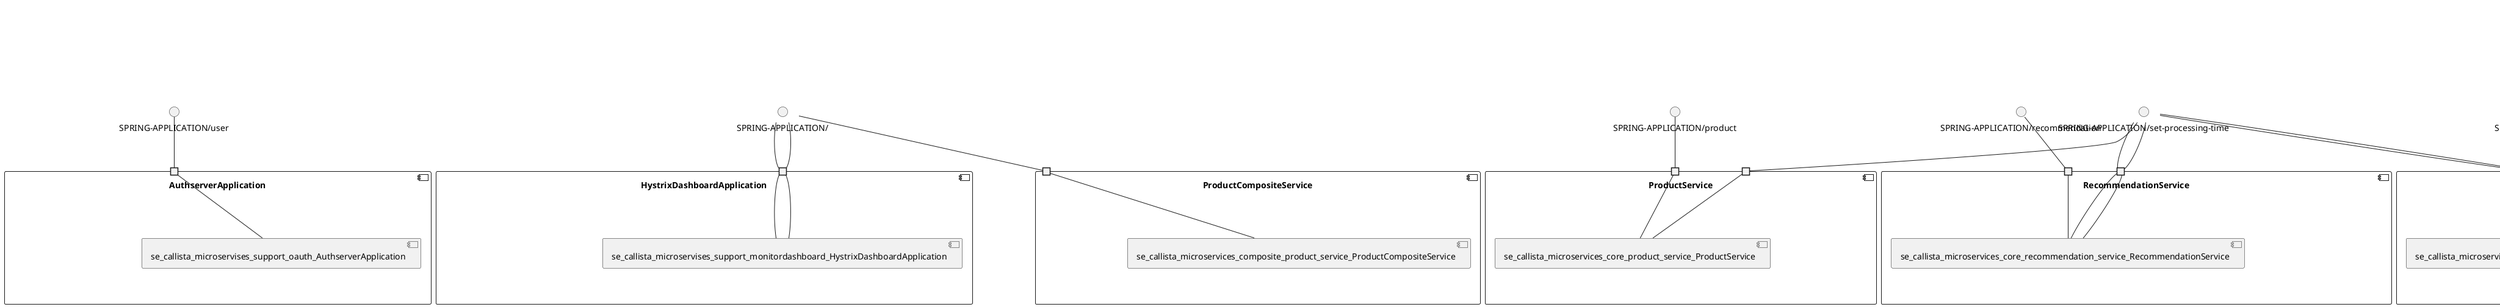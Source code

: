 @startuml
skinparam fixCircleLabelOverlapping true
skinparam componentStyle uml2
component "AuthserverApplication\n\n\n\n\n\n" {
[se_callista_microservises_support_oauth_AuthserverApplication]
portin " " as AuthserverApplication_requires_SPRING_APPLICATION_user
"AuthserverApplication_requires_SPRING_APPLICATION_user"--[se_callista_microservises_support_oauth_AuthserverApplication]
}
interface "SPRING-APPLICATION/user" as interface.SPRING_APPLICATION_user
interface.SPRING_APPLICATION_user--"AuthserverApplication_requires_SPRING_APPLICATION_user"
component "HystrixDashboardApplication\n\n\n\n\n\n" {
[se_callista_microservises_support_monitordashboard_HystrixDashboardApplication]
portin " " as HystrixDashboardApplication_requires_SPRING_APPLICATION_
portin " " as HystrixDashboardApplication_requires_SPRING_APPLICATION_
"HystrixDashboardApplication_requires_SPRING_APPLICATION_"--[se_callista_microservises_support_monitordashboard_HystrixDashboardApplication]
"HystrixDashboardApplication_requires_SPRING_APPLICATION_"--[se_callista_microservises_support_monitordashboard_HystrixDashboardApplication]
}
interface "SPRING-APPLICATION/" as interface.SPRING_APPLICATION_
interface.SPRING_APPLICATION_--"HystrixDashboardApplication_requires_SPRING_APPLICATION_"
interface "SPRING-APPLICATION/" as interface.SPRING_APPLICATION_
interface.SPRING_APPLICATION_--"HystrixDashboardApplication_requires_SPRING_APPLICATION_"
component "ProductCompositeService\n\n\n\n\n\n" {
[se_callista_microservices_composite_product_service_ProductCompositeService]
portin " " as ProductCompositeService_requires_SPRING_APPLICATION_
"ProductCompositeService_requires_SPRING_APPLICATION_"--[se_callista_microservices_composite_product_service_ProductCompositeService]
}
interface "SPRING-APPLICATION/" as interface.SPRING_APPLICATION_
interface.SPRING_APPLICATION_--"ProductCompositeService_requires_SPRING_APPLICATION_"
component "ProductService\n\n\n\n\n\n" {
[se_callista_microservices_core_product_service_ProductService]
portin " " as ProductService_requires_SPRING_APPLICATION_product
portin " " as ProductService_requires_SPRING_APPLICATION_set_processing_time
"ProductService_requires_SPRING_APPLICATION_set_processing_time"--[se_callista_microservices_core_product_service_ProductService]
"ProductService_requires_SPRING_APPLICATION_product"--[se_callista_microservices_core_product_service_ProductService]
}
interface "SPRING-APPLICATION/product" as interface.SPRING_APPLICATION_product
interface.SPRING_APPLICATION_product--"ProductService_requires_SPRING_APPLICATION_product"
interface "SPRING-APPLICATION/set-processing-time" as interface.SPRING_APPLICATION_set_processing_time
interface.SPRING_APPLICATION_set_processing_time--"ProductService_requires_SPRING_APPLICATION_set_processing_time"
component "RecommendationService\n\n\n\n\n\n" {
[se_callista_microservices_core_recommendation_service_RecommendationService]
portin " " as RecommendationService_requires_SPRING_APPLICATION_recommendation
portin " " as RecommendationService_requires_SPRING_APPLICATION_set_processing_time
portin " " as RecommendationService_requires_SPRING_APPLICATION_set_processing_time
"RecommendationService_requires_SPRING_APPLICATION_recommendation"--[se_callista_microservices_core_recommendation_service_RecommendationService]
"RecommendationService_requires_SPRING_APPLICATION_set_processing_time"--[se_callista_microservices_core_recommendation_service_RecommendationService]
"RecommendationService_requires_SPRING_APPLICATION_set_processing_time"--[se_callista_microservices_core_recommendation_service_RecommendationService]
}
interface "SPRING-APPLICATION/recommendation" as interface.SPRING_APPLICATION_recommendation
interface.SPRING_APPLICATION_recommendation--"RecommendationService_requires_SPRING_APPLICATION_recommendation"
interface "SPRING-APPLICATION/set-processing-time" as interface.SPRING_APPLICATION_set_processing_time
interface.SPRING_APPLICATION_set_processing_time--"RecommendationService_requires_SPRING_APPLICATION_set_processing_time"
interface "SPRING-APPLICATION/set-processing-time" as interface.SPRING_APPLICATION_set_processing_time
interface.SPRING_APPLICATION_set_processing_time--"RecommendationService_requires_SPRING_APPLICATION_set_processing_time"
component "ReviewService\n\n\n\n\n\n" {
[se_callista_microservices_core_review_service_ReviewService]
portin " " as ReviewService_requires_SPRING_APPLICATION_set_processing_time
portin " " as ReviewService_requires_SPRING_APPLICATION_review
portin " " as ReviewService_requires_SPRING_APPLICATION_set_processing_time
"ReviewService_requires_SPRING_APPLICATION_set_processing_time"--[se_callista_microservices_core_review_service_ReviewService]
"ReviewService_requires_SPRING_APPLICATION_review"--[se_callista_microservices_core_review_service_ReviewService]
"ReviewService_requires_SPRING_APPLICATION_set_processing_time"--[se_callista_microservices_core_review_service_ReviewService]
}
interface "SPRING-APPLICATION/review" as interface.SPRING_APPLICATION_review
interface.SPRING_APPLICATION_review--"ReviewService_requires_SPRING_APPLICATION_review"
interface "SPRING-APPLICATION/set-processing-time" as interface.SPRING_APPLICATION_set_processing_time
interface.SPRING_APPLICATION_set_processing_time--"ReviewService_requires_SPRING_APPLICATION_set_processing_time"
interface "SPRING-APPLICATION/set-processing-time" as interface.SPRING_APPLICATION_set_processing_time
interface.SPRING_APPLICATION_set_processing_time--"ReviewService_requires_SPRING_APPLICATION_set_processing_time"
component "ZuulApplication\n\n\n\n\n\n" {
[se_callista_microservises_support_edge_ZuulApplication]
}

@enduml
